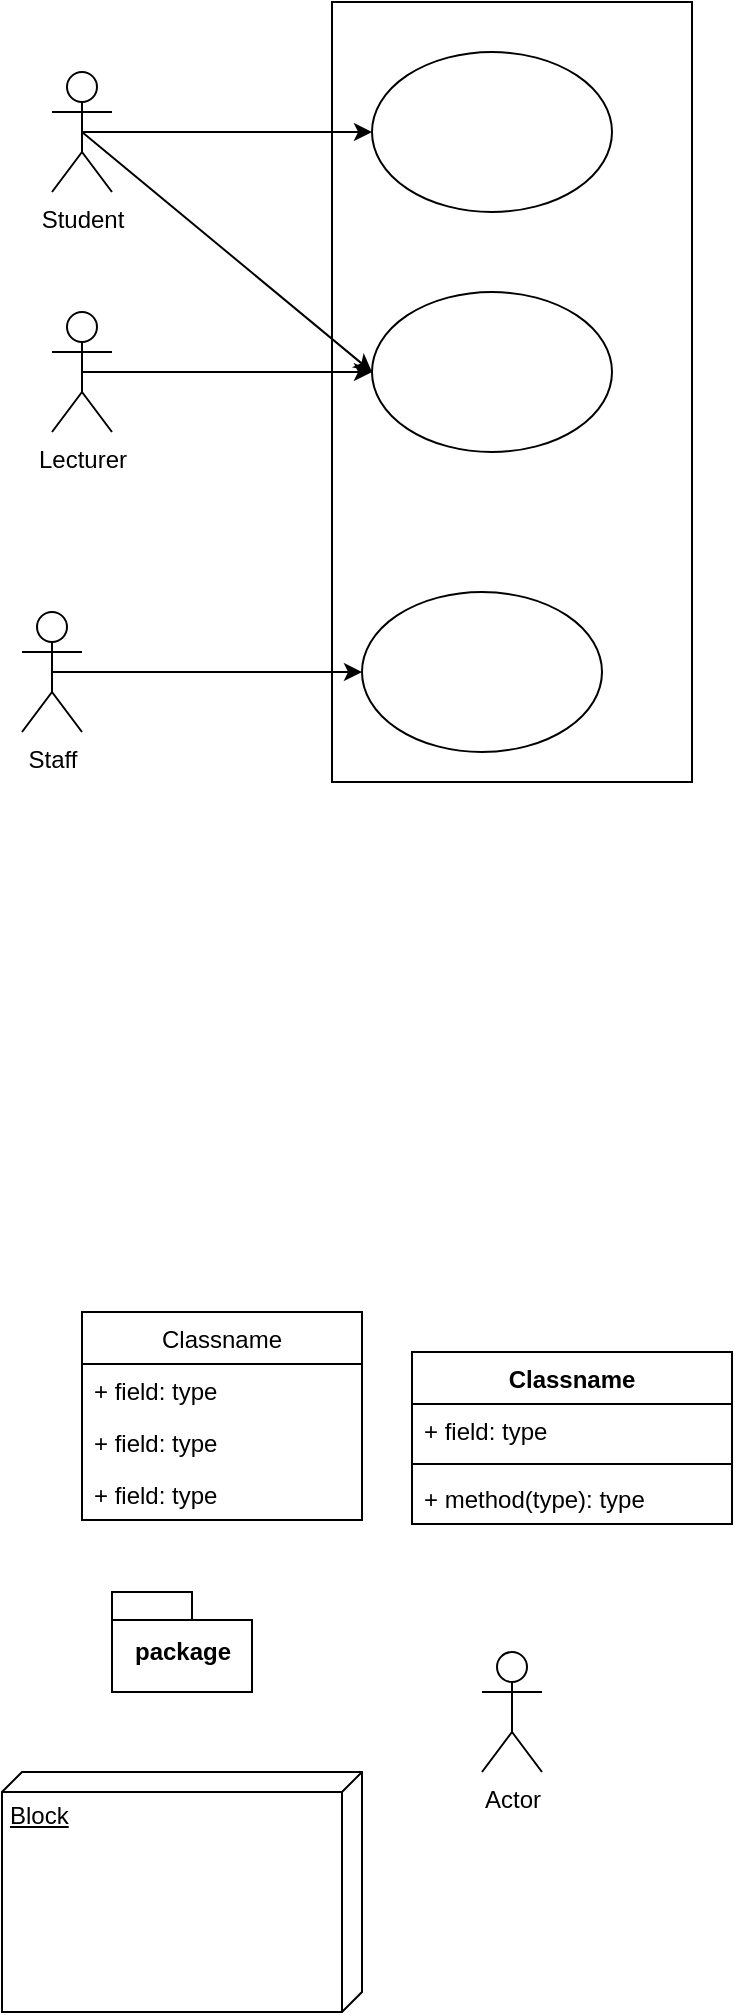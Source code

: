 <mxfile version="21.2.3" type="device" pages="2">
  <diagram id="Uyvzjqu6wtUGZz9movGX" name="Page-1">
    <mxGraphModel dx="1433" dy="572" grid="1" gridSize="10" guides="1" tooltips="1" connect="1" arrows="1" fold="1" page="1" pageScale="1" pageWidth="850" pageHeight="1100" math="0" shadow="0">
      <root>
        <mxCell id="0" />
        <mxCell id="1" parent="0" />
        <mxCell id="8" value="" style="rounded=0;whiteSpace=wrap;html=1;" parent="1" vertex="1">
          <mxGeometry x="350" y="25" width="180" height="390" as="geometry" />
        </mxCell>
        <mxCell id="2" value="Student" style="shape=umlActor;verticalLabelPosition=bottom;verticalAlign=top;html=1;outlineConnect=0;" parent="1" vertex="1">
          <mxGeometry x="210" y="60" width="30" height="60" as="geometry" />
        </mxCell>
        <mxCell id="V7EGO1jeCjPHpAEWCiba-29" style="edgeStyle=orthogonalEdgeStyle;rounded=0;orthogonalLoop=1;jettySize=auto;html=1;exitX=0.5;exitY=0.5;exitDx=0;exitDy=0;exitPerimeter=0;" edge="1" parent="1" source="3" target="10">
          <mxGeometry relative="1" as="geometry" />
        </mxCell>
        <mxCell id="3" value="Staff" style="shape=umlActor;verticalLabelPosition=bottom;verticalAlign=top;html=1;outlineConnect=0;" parent="1" vertex="1">
          <mxGeometry x="195" y="330" width="30" height="60" as="geometry" />
        </mxCell>
        <mxCell id="15" style="edgeStyle=none;html=1;exitX=0.5;exitY=0.5;exitDx=0;exitDy=0;exitPerimeter=0;" parent="1" source="2" target="9" edge="1">
          <mxGeometry relative="1" as="geometry" />
        </mxCell>
        <mxCell id="V7EGO1jeCjPHpAEWCiba-28" style="edgeStyle=orthogonalEdgeStyle;rounded=0;orthogonalLoop=1;jettySize=auto;html=1;exitX=0.5;exitY=0.5;exitDx=0;exitDy=0;exitPerimeter=0;entryX=0;entryY=0.5;entryDx=0;entryDy=0;" edge="1" parent="1" source="4" target="11">
          <mxGeometry relative="1" as="geometry" />
        </mxCell>
        <mxCell id="4" value="Lecturer" style="shape=umlActor;verticalLabelPosition=bottom;verticalAlign=top;html=1;outlineConnect=0;" parent="1" vertex="1">
          <mxGeometry x="210" y="180" width="30" height="60" as="geometry" />
        </mxCell>
        <mxCell id="9" value="" style="ellipse;whiteSpace=wrap;html=1;" parent="1" vertex="1">
          <mxGeometry x="370" y="50" width="120" height="80" as="geometry" />
        </mxCell>
        <mxCell id="10" value="" style="ellipse;whiteSpace=wrap;html=1;" parent="1" vertex="1">
          <mxGeometry x="365" y="320" width="120" height="80" as="geometry" />
        </mxCell>
        <mxCell id="11" value="" style="ellipse;whiteSpace=wrap;html=1;" parent="1" vertex="1">
          <mxGeometry x="370" y="170" width="120" height="80" as="geometry" />
        </mxCell>
        <mxCell id="17" value="Classname" style="swimlane;fontStyle=0;childLayout=stackLayout;horizontal=1;startSize=26;fillColor=none;horizontalStack=0;resizeParent=1;resizeParentMax=0;resizeLast=0;collapsible=1;marginBottom=0;" parent="1" vertex="1">
          <mxGeometry x="225" y="680" width="140" height="104" as="geometry" />
        </mxCell>
        <mxCell id="18" value="+ field: type" style="text;strokeColor=none;fillColor=none;align=left;verticalAlign=top;spacingLeft=4;spacingRight=4;overflow=hidden;rotatable=0;points=[[0,0.5],[1,0.5]];portConstraint=eastwest;" parent="17" vertex="1">
          <mxGeometry y="26" width="140" height="26" as="geometry" />
        </mxCell>
        <mxCell id="19" value="+ field: type" style="text;strokeColor=none;fillColor=none;align=left;verticalAlign=top;spacingLeft=4;spacingRight=4;overflow=hidden;rotatable=0;points=[[0,0.5],[1,0.5]];portConstraint=eastwest;" parent="17" vertex="1">
          <mxGeometry y="52" width="140" height="26" as="geometry" />
        </mxCell>
        <mxCell id="20" value="+ field: type" style="text;strokeColor=none;fillColor=none;align=left;verticalAlign=top;spacingLeft=4;spacingRight=4;overflow=hidden;rotatable=0;points=[[0,0.5],[1,0.5]];portConstraint=eastwest;" parent="17" vertex="1">
          <mxGeometry y="78" width="140" height="26" as="geometry" />
        </mxCell>
        <mxCell id="21" value="Classname" style="swimlane;fontStyle=1;align=center;verticalAlign=top;childLayout=stackLayout;horizontal=1;startSize=26;horizontalStack=0;resizeParent=1;resizeParentMax=0;resizeLast=0;collapsible=1;marginBottom=0;" parent="1" vertex="1">
          <mxGeometry x="390" y="700" width="160" height="86" as="geometry" />
        </mxCell>
        <mxCell id="22" value="+ field: type" style="text;strokeColor=none;fillColor=none;align=left;verticalAlign=top;spacingLeft=4;spacingRight=4;overflow=hidden;rotatable=0;points=[[0,0.5],[1,0.5]];portConstraint=eastwest;" parent="21" vertex="1">
          <mxGeometry y="26" width="160" height="26" as="geometry" />
        </mxCell>
        <mxCell id="23" value="" style="line;strokeWidth=1;fillColor=none;align=left;verticalAlign=middle;spacingTop=-1;spacingLeft=3;spacingRight=3;rotatable=0;labelPosition=right;points=[];portConstraint=eastwest;strokeColor=inherit;" parent="21" vertex="1">
          <mxGeometry y="52" width="160" height="8" as="geometry" />
        </mxCell>
        <mxCell id="24" value="+ method(type): type" style="text;strokeColor=none;fillColor=none;align=left;verticalAlign=top;spacingLeft=4;spacingRight=4;overflow=hidden;rotatable=0;points=[[0,0.5],[1,0.5]];portConstraint=eastwest;" parent="21" vertex="1">
          <mxGeometry y="60" width="160" height="26" as="geometry" />
        </mxCell>
        <mxCell id="25" value="Block" style="verticalAlign=top;align=left;spacingTop=8;spacingLeft=2;spacingRight=12;shape=cube;size=10;direction=south;fontStyle=4;html=1;" parent="1" vertex="1">
          <mxGeometry x="185" y="910" width="180" height="120" as="geometry" />
        </mxCell>
        <mxCell id="26" value="package" style="shape=folder;fontStyle=1;spacingTop=10;tabWidth=40;tabHeight=14;tabPosition=left;html=1;" parent="1" vertex="1">
          <mxGeometry x="240" y="820" width="70" height="50" as="geometry" />
        </mxCell>
        <mxCell id="27" value="Actor" style="shape=umlActor;verticalLabelPosition=bottom;verticalAlign=top;html=1;" parent="1" vertex="1">
          <mxGeometry x="425" y="850" width="30" height="60" as="geometry" />
        </mxCell>
        <mxCell id="V7EGO1jeCjPHpAEWCiba-34" value="" style="endArrow=classic;html=1;rounded=0;exitX=0.5;exitY=0.5;exitDx=0;exitDy=0;exitPerimeter=0;" edge="1" parent="1" source="2">
          <mxGeometry width="50" height="50" relative="1" as="geometry">
            <mxPoint x="330" y="160" as="sourcePoint" />
            <mxPoint x="370" y="210" as="targetPoint" />
          </mxGeometry>
        </mxCell>
      </root>
    </mxGraphModel>
  </diagram>
  <diagram id="ASPNz-awCN8e5n-qReny" name="Page-2">
    <mxGraphModel dx="497" dy="568" grid="1" gridSize="10" guides="1" tooltips="1" connect="1" arrows="1" fold="1" page="1" pageScale="1" pageWidth="850" pageHeight="1100" math="0" shadow="0">
      <root>
        <mxCell id="0" />
        <mxCell id="1" parent="0" />
      </root>
    </mxGraphModel>
  </diagram>
</mxfile>
